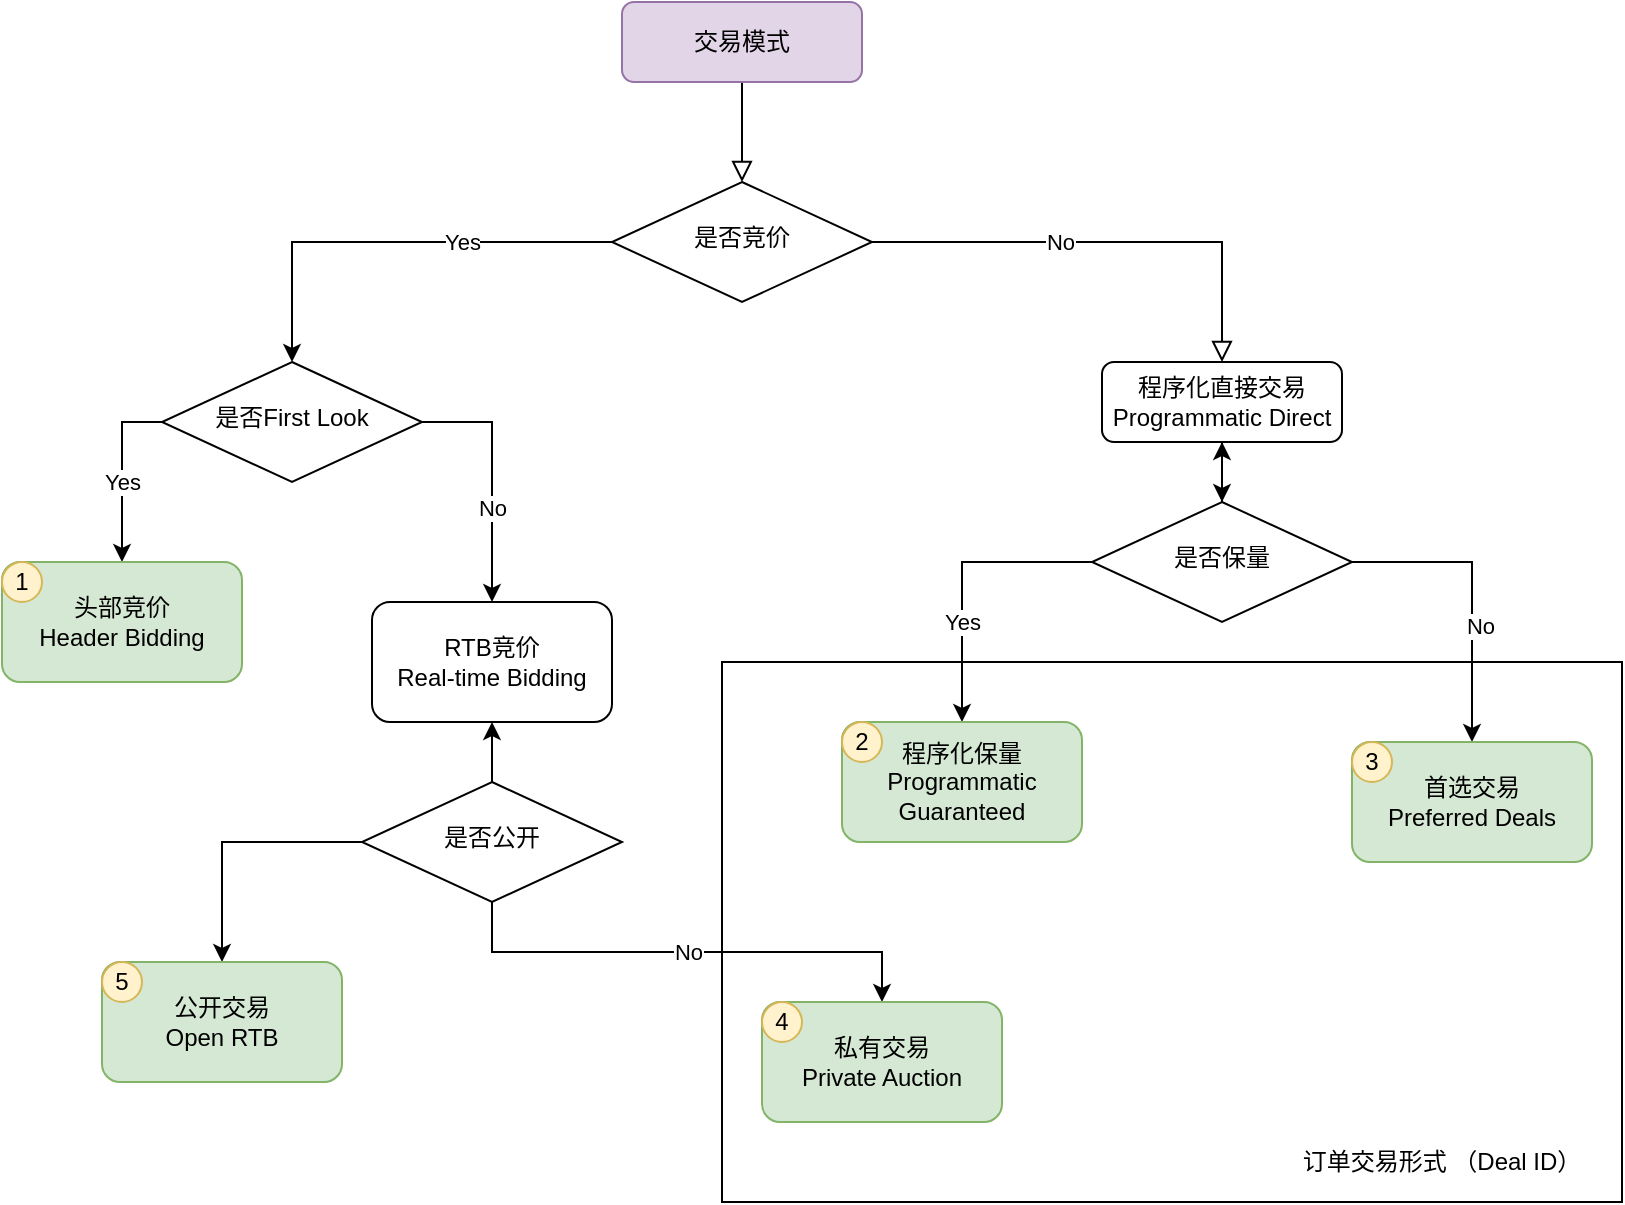 <mxfile version="14.1.2" type="github">
  <diagram id="C5RBs43oDa-KdzZeNtuy" name="Page-1">
    <mxGraphModel dx="1422" dy="762" grid="1" gridSize="10" guides="1" tooltips="1" connect="1" arrows="1" fold="1" page="1" pageScale="1" pageWidth="827" pageHeight="1169" math="0" shadow="0">
      <root>
        <mxCell id="WIyWlLk6GJQsqaUBKTNV-0" />
        <mxCell id="WIyWlLk6GJQsqaUBKTNV-1" parent="WIyWlLk6GJQsqaUBKTNV-0" />
        <mxCell id="WIyWlLk6GJQsqaUBKTNV-2" value="" style="rounded=0;html=1;jettySize=auto;orthogonalLoop=1;fontSize=11;endArrow=block;endFill=0;endSize=8;strokeWidth=1;shadow=0;labelBackgroundColor=none;edgeStyle=orthogonalEdgeStyle;" parent="WIyWlLk6GJQsqaUBKTNV-1" source="WIyWlLk6GJQsqaUBKTNV-3" target="WIyWlLk6GJQsqaUBKTNV-6" edge="1">
          <mxGeometry relative="1" as="geometry" />
        </mxCell>
        <mxCell id="WIyWlLk6GJQsqaUBKTNV-3" value="交易模式" style="rounded=1;whiteSpace=wrap;html=1;fontSize=12;glass=0;strokeWidth=1;shadow=0;fillColor=#e1d5e7;strokeColor=#9673a6;" parent="WIyWlLk6GJQsqaUBKTNV-1" vertex="1">
          <mxGeometry x="320" y="50" width="120" height="40" as="geometry" />
        </mxCell>
        <mxCell id="WIyWlLk6GJQsqaUBKTNV-5" value="" style="edgeStyle=orthogonalEdgeStyle;rounded=0;html=1;jettySize=auto;orthogonalLoop=1;fontSize=11;endArrow=block;endFill=0;endSize=8;strokeWidth=1;shadow=0;labelBackgroundColor=none;" parent="WIyWlLk6GJQsqaUBKTNV-1" source="WIyWlLk6GJQsqaUBKTNV-6" target="WIyWlLk6GJQsqaUBKTNV-7" edge="1">
          <mxGeometry x="-0.225" relative="1" as="geometry">
            <mxPoint as="offset" />
          </mxGeometry>
        </mxCell>
        <mxCell id="FEzkwWKkahi9N-UNt3YC-13" value="No" style="edgeLabel;html=1;align=center;verticalAlign=middle;resizable=0;points=[];" vertex="1" connectable="0" parent="WIyWlLk6GJQsqaUBKTNV-5">
          <mxGeometry x="-0.2" relative="1" as="geometry">
            <mxPoint as="offset" />
          </mxGeometry>
        </mxCell>
        <mxCell id="WIyWlLk6GJQsqaUBKTNV-6" value="是否竞价" style="rhombus;whiteSpace=wrap;html=1;shadow=0;fontFamily=Helvetica;fontSize=12;align=center;strokeWidth=1;spacing=6;spacingTop=-4;" parent="WIyWlLk6GJQsqaUBKTNV-1" vertex="1">
          <mxGeometry x="315" y="140" width="130" height="60" as="geometry" />
        </mxCell>
        <mxCell id="FEzkwWKkahi9N-UNt3YC-18" style="edgeStyle=orthogonalEdgeStyle;rounded=0;orthogonalLoop=1;jettySize=auto;html=1;entryX=0.5;entryY=0;entryDx=0;entryDy=0;" edge="1" parent="WIyWlLk6GJQsqaUBKTNV-1" source="WIyWlLk6GJQsqaUBKTNV-7" target="FEzkwWKkahi9N-UNt3YC-19">
          <mxGeometry relative="1" as="geometry">
            <mxPoint x="620" y="320" as="targetPoint" />
          </mxGeometry>
        </mxCell>
        <mxCell id="WIyWlLk6GJQsqaUBKTNV-7" value="程序化直接交易&lt;br&gt;Programmatic Direct" style="rounded=1;whiteSpace=wrap;html=1;fontSize=12;glass=0;strokeWidth=1;shadow=0;" parent="WIyWlLk6GJQsqaUBKTNV-1" vertex="1">
          <mxGeometry x="560" y="230" width="120" height="40" as="geometry" />
        </mxCell>
        <mxCell id="FEzkwWKkahi9N-UNt3YC-3" style="edgeStyle=orthogonalEdgeStyle;rounded=0;orthogonalLoop=1;jettySize=auto;html=1;exitX=0.5;exitY=1;exitDx=0;exitDy=0;" edge="1" parent="WIyWlLk6GJQsqaUBKTNV-1">
          <mxGeometry relative="1" as="geometry">
            <mxPoint x="190" y="270" as="sourcePoint" />
            <mxPoint x="190" y="270" as="targetPoint" />
          </mxGeometry>
        </mxCell>
        <mxCell id="FEzkwWKkahi9N-UNt3YC-6" value="Yes" style="edgeStyle=orthogonalEdgeStyle;rounded=0;orthogonalLoop=1;jettySize=auto;html=1;exitX=0;exitY=0.5;exitDx=0;exitDy=0;" edge="1" parent="WIyWlLk6GJQsqaUBKTNV-1" source="FEzkwWKkahi9N-UNt3YC-4" target="FEzkwWKkahi9N-UNt3YC-7">
          <mxGeometry x="0.111" relative="1" as="geometry">
            <mxPoint x="60" y="340" as="targetPoint" />
            <mxPoint as="offset" />
          </mxGeometry>
        </mxCell>
        <mxCell id="FEzkwWKkahi9N-UNt3YC-9" style="edgeStyle=orthogonalEdgeStyle;rounded=0;orthogonalLoop=1;jettySize=auto;html=1;entryX=0.5;entryY=0;entryDx=0;entryDy=0;exitX=1;exitY=0.5;exitDx=0;exitDy=0;" edge="1" parent="WIyWlLk6GJQsqaUBKTNV-1" source="FEzkwWKkahi9N-UNt3YC-4" target="FEzkwWKkahi9N-UNt3YC-14">
          <mxGeometry relative="1" as="geometry">
            <mxPoint x="260" y="410" as="targetPoint" />
          </mxGeometry>
        </mxCell>
        <mxCell id="FEzkwWKkahi9N-UNt3YC-12" value="No" style="edgeLabel;html=1;align=center;verticalAlign=middle;resizable=0;points=[];" vertex="1" connectable="0" parent="FEzkwWKkahi9N-UNt3YC-9">
          <mxGeometry x="-0.009" relative="1" as="geometry">
            <mxPoint y="16" as="offset" />
          </mxGeometry>
        </mxCell>
        <mxCell id="FEzkwWKkahi9N-UNt3YC-4" value="是否First Look" style="rhombus;whiteSpace=wrap;html=1;shadow=0;fontFamily=Helvetica;fontSize=12;align=center;strokeWidth=1;spacing=6;spacingTop=-4;" vertex="1" parent="WIyWlLk6GJQsqaUBKTNV-1">
          <mxGeometry x="90" y="230" width="130" height="60" as="geometry" />
        </mxCell>
        <mxCell id="FEzkwWKkahi9N-UNt3YC-5" style="edgeStyle=orthogonalEdgeStyle;rounded=0;orthogonalLoop=1;jettySize=auto;html=1;exitX=0;exitY=0.5;exitDx=0;exitDy=0;" edge="1" parent="WIyWlLk6GJQsqaUBKTNV-1" source="WIyWlLk6GJQsqaUBKTNV-6" target="FEzkwWKkahi9N-UNt3YC-4">
          <mxGeometry relative="1" as="geometry">
            <mxPoint x="190" y="210" as="targetPoint" />
            <mxPoint x="315" y="170" as="sourcePoint" />
          </mxGeometry>
        </mxCell>
        <mxCell id="FEzkwWKkahi9N-UNt3YC-11" value="Yes" style="edgeLabel;html=1;align=center;verticalAlign=middle;resizable=0;points=[];" vertex="1" connectable="0" parent="FEzkwWKkahi9N-UNt3YC-5">
          <mxGeometry x="-0.109" y="3" relative="1" as="geometry">
            <mxPoint x="23" y="-3" as="offset" />
          </mxGeometry>
        </mxCell>
        <mxCell id="FEzkwWKkahi9N-UNt3YC-7" value="头部竞价&lt;br&gt;Header Bidding" style="rounded=1;whiteSpace=wrap;html=1;strokeColor=#82b366;fillColor=#d5e8d4;" vertex="1" parent="WIyWlLk6GJQsqaUBKTNV-1">
          <mxGeometry x="10" y="330" width="120" height="60" as="geometry" />
        </mxCell>
        <mxCell id="FEzkwWKkahi9N-UNt3YC-8" value="1" style="ellipse;whiteSpace=wrap;html=1;aspect=fixed;fillColor=#fff2cc;strokeColor=#d6b656;" vertex="1" parent="WIyWlLk6GJQsqaUBKTNV-1">
          <mxGeometry x="10" y="330" width="20" height="20" as="geometry" />
        </mxCell>
        <mxCell id="FEzkwWKkahi9N-UNt3YC-14" value="RTB竞价&lt;br&gt;Real-time Bidding" style="rounded=1;whiteSpace=wrap;html=1;" vertex="1" parent="WIyWlLk6GJQsqaUBKTNV-1">
          <mxGeometry x="195" y="350" width="120" height="60" as="geometry" />
        </mxCell>
        <mxCell id="FEzkwWKkahi9N-UNt3YC-20" style="edgeStyle=orthogonalEdgeStyle;rounded=0;orthogonalLoop=1;jettySize=auto;html=1;entryX=0.5;entryY=0;entryDx=0;entryDy=0;" edge="1" parent="WIyWlLk6GJQsqaUBKTNV-1" source="FEzkwWKkahi9N-UNt3YC-19" target="FEzkwWKkahi9N-UNt3YC-24">
          <mxGeometry relative="1" as="geometry">
            <mxPoint x="490" y="410" as="targetPoint" />
          </mxGeometry>
        </mxCell>
        <mxCell id="FEzkwWKkahi9N-UNt3YC-22" value="Yes" style="edgeLabel;html=1;align=center;verticalAlign=middle;resizable=0;points=[];" vertex="1" connectable="0" parent="FEzkwWKkahi9N-UNt3YC-20">
          <mxGeometry x="0.117" y="4" relative="1" as="geometry">
            <mxPoint x="-4" y="14" as="offset" />
          </mxGeometry>
        </mxCell>
        <mxCell id="FEzkwWKkahi9N-UNt3YC-21" style="edgeStyle=orthogonalEdgeStyle;rounded=0;orthogonalLoop=1;jettySize=auto;html=1;entryX=0.5;entryY=0;entryDx=0;entryDy=0;exitX=1;exitY=0.5;exitDx=0;exitDy=0;" edge="1" parent="WIyWlLk6GJQsqaUBKTNV-1" source="FEzkwWKkahi9N-UNt3YC-19" target="FEzkwWKkahi9N-UNt3YC-26">
          <mxGeometry relative="1" as="geometry">
            <mxPoint x="740" y="420" as="targetPoint" />
          </mxGeometry>
        </mxCell>
        <mxCell id="FEzkwWKkahi9N-UNt3YC-23" value="No" style="edgeLabel;html=1;align=center;verticalAlign=middle;resizable=0;points=[];" vertex="1" connectable="0" parent="FEzkwWKkahi9N-UNt3YC-21">
          <mxGeometry x="0.228" y="4" relative="1" as="geometry">
            <mxPoint as="offset" />
          </mxGeometry>
        </mxCell>
        <mxCell id="FEzkwWKkahi9N-UNt3YC-29" value="" style="edgeStyle=orthogonalEdgeStyle;rounded=0;orthogonalLoop=1;jettySize=auto;html=1;" edge="1" parent="WIyWlLk6GJQsqaUBKTNV-1" source="FEzkwWKkahi9N-UNt3YC-19" target="WIyWlLk6GJQsqaUBKTNV-7">
          <mxGeometry relative="1" as="geometry" />
        </mxCell>
        <mxCell id="FEzkwWKkahi9N-UNt3YC-19" value="是否保量" style="rhombus;whiteSpace=wrap;html=1;shadow=0;fontFamily=Helvetica;fontSize=12;align=center;strokeWidth=1;spacing=6;spacingTop=-4;" vertex="1" parent="WIyWlLk6GJQsqaUBKTNV-1">
          <mxGeometry x="555" y="300" width="130" height="60" as="geometry" />
        </mxCell>
        <mxCell id="FEzkwWKkahi9N-UNt3YC-24" value="程序化保量&lt;br&gt;Programmatic Guaranteed" style="rounded=1;whiteSpace=wrap;html=1;strokeColor=#82b366;fillColor=#d5e8d4;" vertex="1" parent="WIyWlLk6GJQsqaUBKTNV-1">
          <mxGeometry x="430" y="410" width="120" height="60" as="geometry" />
        </mxCell>
        <mxCell id="FEzkwWKkahi9N-UNt3YC-25" value="2" style="ellipse;whiteSpace=wrap;html=1;aspect=fixed;fillColor=#fff2cc;strokeColor=#d6b656;" vertex="1" parent="WIyWlLk6GJQsqaUBKTNV-1">
          <mxGeometry x="430" y="410" width="20" height="20" as="geometry" />
        </mxCell>
        <mxCell id="FEzkwWKkahi9N-UNt3YC-26" value="首选交易&lt;br&gt;Preferred Deals" style="rounded=1;whiteSpace=wrap;html=1;strokeColor=#82b366;fillColor=#d5e8d4;" vertex="1" parent="WIyWlLk6GJQsqaUBKTNV-1">
          <mxGeometry x="685" y="420" width="120" height="60" as="geometry" />
        </mxCell>
        <mxCell id="FEzkwWKkahi9N-UNt3YC-27" value="3" style="ellipse;whiteSpace=wrap;html=1;aspect=fixed;fillColor=#fff2cc;strokeColor=#d6b656;" vertex="1" parent="WIyWlLk6GJQsqaUBKTNV-1">
          <mxGeometry x="685" y="420" width="20" height="20" as="geometry" />
        </mxCell>
        <mxCell id="FEzkwWKkahi9N-UNt3YC-30" value="" style="edgeStyle=orthogonalEdgeStyle;rounded=0;orthogonalLoop=1;jettySize=auto;html=1;entryX=0.5;entryY=1;entryDx=0;entryDy=0;" edge="1" parent="WIyWlLk6GJQsqaUBKTNV-1" source="FEzkwWKkahi9N-UNt3YC-31" target="FEzkwWKkahi9N-UNt3YC-14">
          <mxGeometry relative="1" as="geometry">
            <mxPoint x="255" y="420" as="targetPoint" />
          </mxGeometry>
        </mxCell>
        <mxCell id="FEzkwWKkahi9N-UNt3YC-36" value="No" style="edgeStyle=orthogonalEdgeStyle;rounded=0;orthogonalLoop=1;jettySize=auto;html=1;entryX=0.5;entryY=0;entryDx=0;entryDy=0;exitX=0.5;exitY=1;exitDx=0;exitDy=0;" edge="1" parent="WIyWlLk6GJQsqaUBKTNV-1" source="FEzkwWKkahi9N-UNt3YC-31" target="FEzkwWKkahi9N-UNt3YC-32">
          <mxGeometry relative="1" as="geometry" />
        </mxCell>
        <mxCell id="FEzkwWKkahi9N-UNt3YC-38" style="edgeStyle=orthogonalEdgeStyle;rounded=0;orthogonalLoop=1;jettySize=auto;html=1;entryX=0.5;entryY=0;entryDx=0;entryDy=0;" edge="1" parent="WIyWlLk6GJQsqaUBKTNV-1" source="FEzkwWKkahi9N-UNt3YC-31" target="FEzkwWKkahi9N-UNt3YC-34">
          <mxGeometry relative="1" as="geometry" />
        </mxCell>
        <mxCell id="FEzkwWKkahi9N-UNt3YC-31" value="是否公开" style="rhombus;whiteSpace=wrap;html=1;shadow=0;fontFamily=Helvetica;fontSize=12;align=center;strokeWidth=1;spacing=6;spacingTop=-4;" vertex="1" parent="WIyWlLk6GJQsqaUBKTNV-1">
          <mxGeometry x="190" y="440" width="130" height="60" as="geometry" />
        </mxCell>
        <mxCell id="FEzkwWKkahi9N-UNt3YC-32" value="私有交易&lt;br&gt;Private Auction" style="rounded=1;whiteSpace=wrap;html=1;strokeColor=#82b366;fillColor=#d5e8d4;" vertex="1" parent="WIyWlLk6GJQsqaUBKTNV-1">
          <mxGeometry x="390" y="550" width="120" height="60" as="geometry" />
        </mxCell>
        <mxCell id="FEzkwWKkahi9N-UNt3YC-33" value="4" style="ellipse;whiteSpace=wrap;html=1;aspect=fixed;fillColor=#fff2cc;strokeColor=#d6b656;" vertex="1" parent="WIyWlLk6GJQsqaUBKTNV-1">
          <mxGeometry x="390" y="550" width="20" height="20" as="geometry" />
        </mxCell>
        <mxCell id="FEzkwWKkahi9N-UNt3YC-34" value="公开交易&lt;br&gt;Open RTB" style="rounded=1;whiteSpace=wrap;html=1;strokeColor=#82b366;fillColor=#d5e8d4;" vertex="1" parent="WIyWlLk6GJQsqaUBKTNV-1">
          <mxGeometry x="60" y="530" width="120" height="60" as="geometry" />
        </mxCell>
        <mxCell id="FEzkwWKkahi9N-UNt3YC-35" value="5" style="ellipse;whiteSpace=wrap;html=1;aspect=fixed;fillColor=#fff2cc;strokeColor=#d6b656;" vertex="1" parent="WIyWlLk6GJQsqaUBKTNV-1">
          <mxGeometry x="60" y="530" width="20" height="20" as="geometry" />
        </mxCell>
        <mxCell id="FEzkwWKkahi9N-UNt3YC-40" value="" style="rounded=0;whiteSpace=wrap;html=1;strokeWidth=1;fillColor=none;" vertex="1" parent="WIyWlLk6GJQsqaUBKTNV-1">
          <mxGeometry x="370" y="380" width="450" height="270" as="geometry" />
        </mxCell>
        <mxCell id="FEzkwWKkahi9N-UNt3YC-41" value="订单交易形式 （Deal ID）" style="text;html=1;strokeColor=none;fillColor=none;align=center;verticalAlign=middle;whiteSpace=wrap;rounded=0;" vertex="1" parent="WIyWlLk6GJQsqaUBKTNV-1">
          <mxGeometry x="650" y="620" width="160" height="20" as="geometry" />
        </mxCell>
        <mxCell id="FEzkwWKkahi9N-UNt3YC-42" style="edgeStyle=orthogonalEdgeStyle;rounded=0;orthogonalLoop=1;jettySize=auto;html=1;exitX=0.5;exitY=1;exitDx=0;exitDy=0;" edge="1" parent="WIyWlLk6GJQsqaUBKTNV-1" source="FEzkwWKkahi9N-UNt3YC-41" target="FEzkwWKkahi9N-UNt3YC-41">
          <mxGeometry relative="1" as="geometry" />
        </mxCell>
      </root>
    </mxGraphModel>
  </diagram>
</mxfile>
